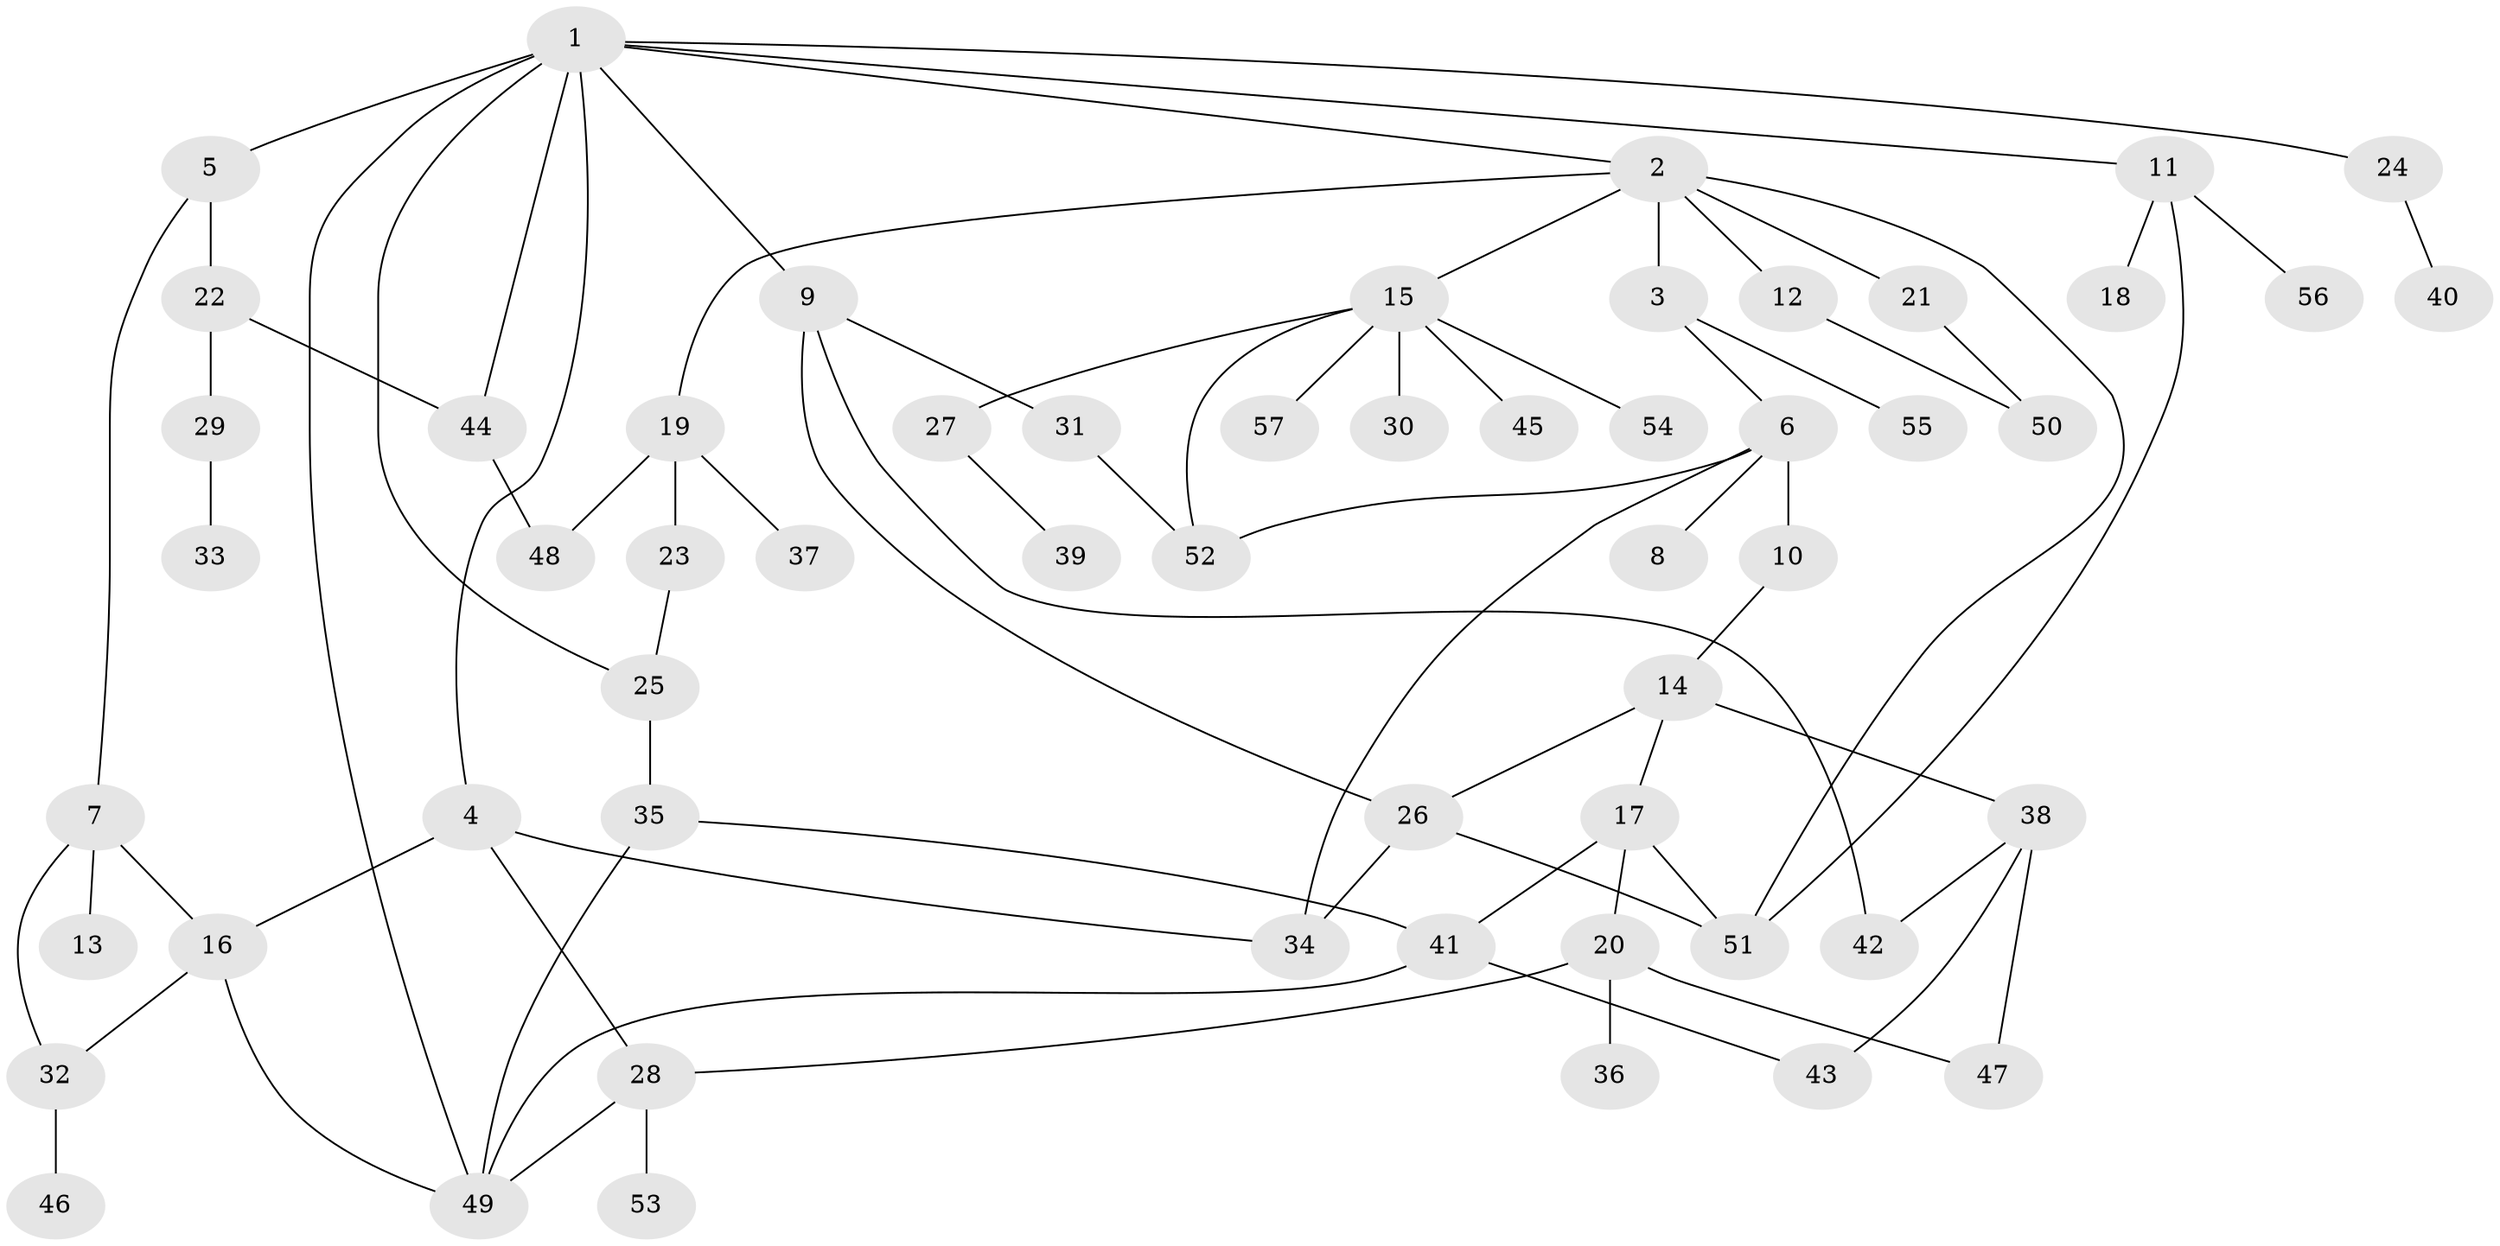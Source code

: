 // Generated by graph-tools (version 1.1) at 2025/49/03/09/25 03:49:22]
// undirected, 57 vertices, 79 edges
graph export_dot {
graph [start="1"]
  node [color=gray90,style=filled];
  1;
  2;
  3;
  4;
  5;
  6;
  7;
  8;
  9;
  10;
  11;
  12;
  13;
  14;
  15;
  16;
  17;
  18;
  19;
  20;
  21;
  22;
  23;
  24;
  25;
  26;
  27;
  28;
  29;
  30;
  31;
  32;
  33;
  34;
  35;
  36;
  37;
  38;
  39;
  40;
  41;
  42;
  43;
  44;
  45;
  46;
  47;
  48;
  49;
  50;
  51;
  52;
  53;
  54;
  55;
  56;
  57;
  1 -- 2;
  1 -- 4;
  1 -- 5;
  1 -- 9;
  1 -- 11;
  1 -- 24;
  1 -- 25;
  1 -- 44;
  1 -- 49;
  2 -- 3;
  2 -- 12;
  2 -- 15;
  2 -- 19;
  2 -- 21;
  2 -- 51;
  3 -- 6;
  3 -- 55;
  4 -- 28;
  4 -- 34;
  4 -- 16;
  5 -- 7;
  5 -- 22;
  6 -- 8;
  6 -- 10;
  6 -- 34;
  6 -- 52;
  7 -- 13;
  7 -- 16;
  7 -- 32;
  9 -- 31;
  9 -- 42;
  9 -- 26;
  10 -- 14;
  11 -- 18;
  11 -- 56;
  11 -- 51;
  12 -- 50;
  14 -- 17;
  14 -- 26;
  14 -- 38;
  15 -- 27;
  15 -- 30;
  15 -- 45;
  15 -- 54;
  15 -- 57;
  15 -- 52;
  16 -- 32;
  16 -- 49;
  17 -- 20;
  17 -- 51;
  17 -- 41;
  19 -- 23;
  19 -- 37;
  19 -- 48;
  20 -- 36;
  20 -- 47;
  20 -- 28;
  21 -- 50;
  22 -- 29;
  22 -- 44;
  23 -- 25;
  24 -- 40;
  25 -- 35;
  26 -- 34;
  26 -- 51;
  27 -- 39;
  28 -- 53;
  28 -- 49;
  29 -- 33;
  31 -- 52;
  32 -- 46;
  35 -- 41;
  35 -- 49;
  38 -- 43;
  38 -- 47;
  38 -- 42;
  41 -- 49;
  41 -- 43;
  44 -- 48;
}
